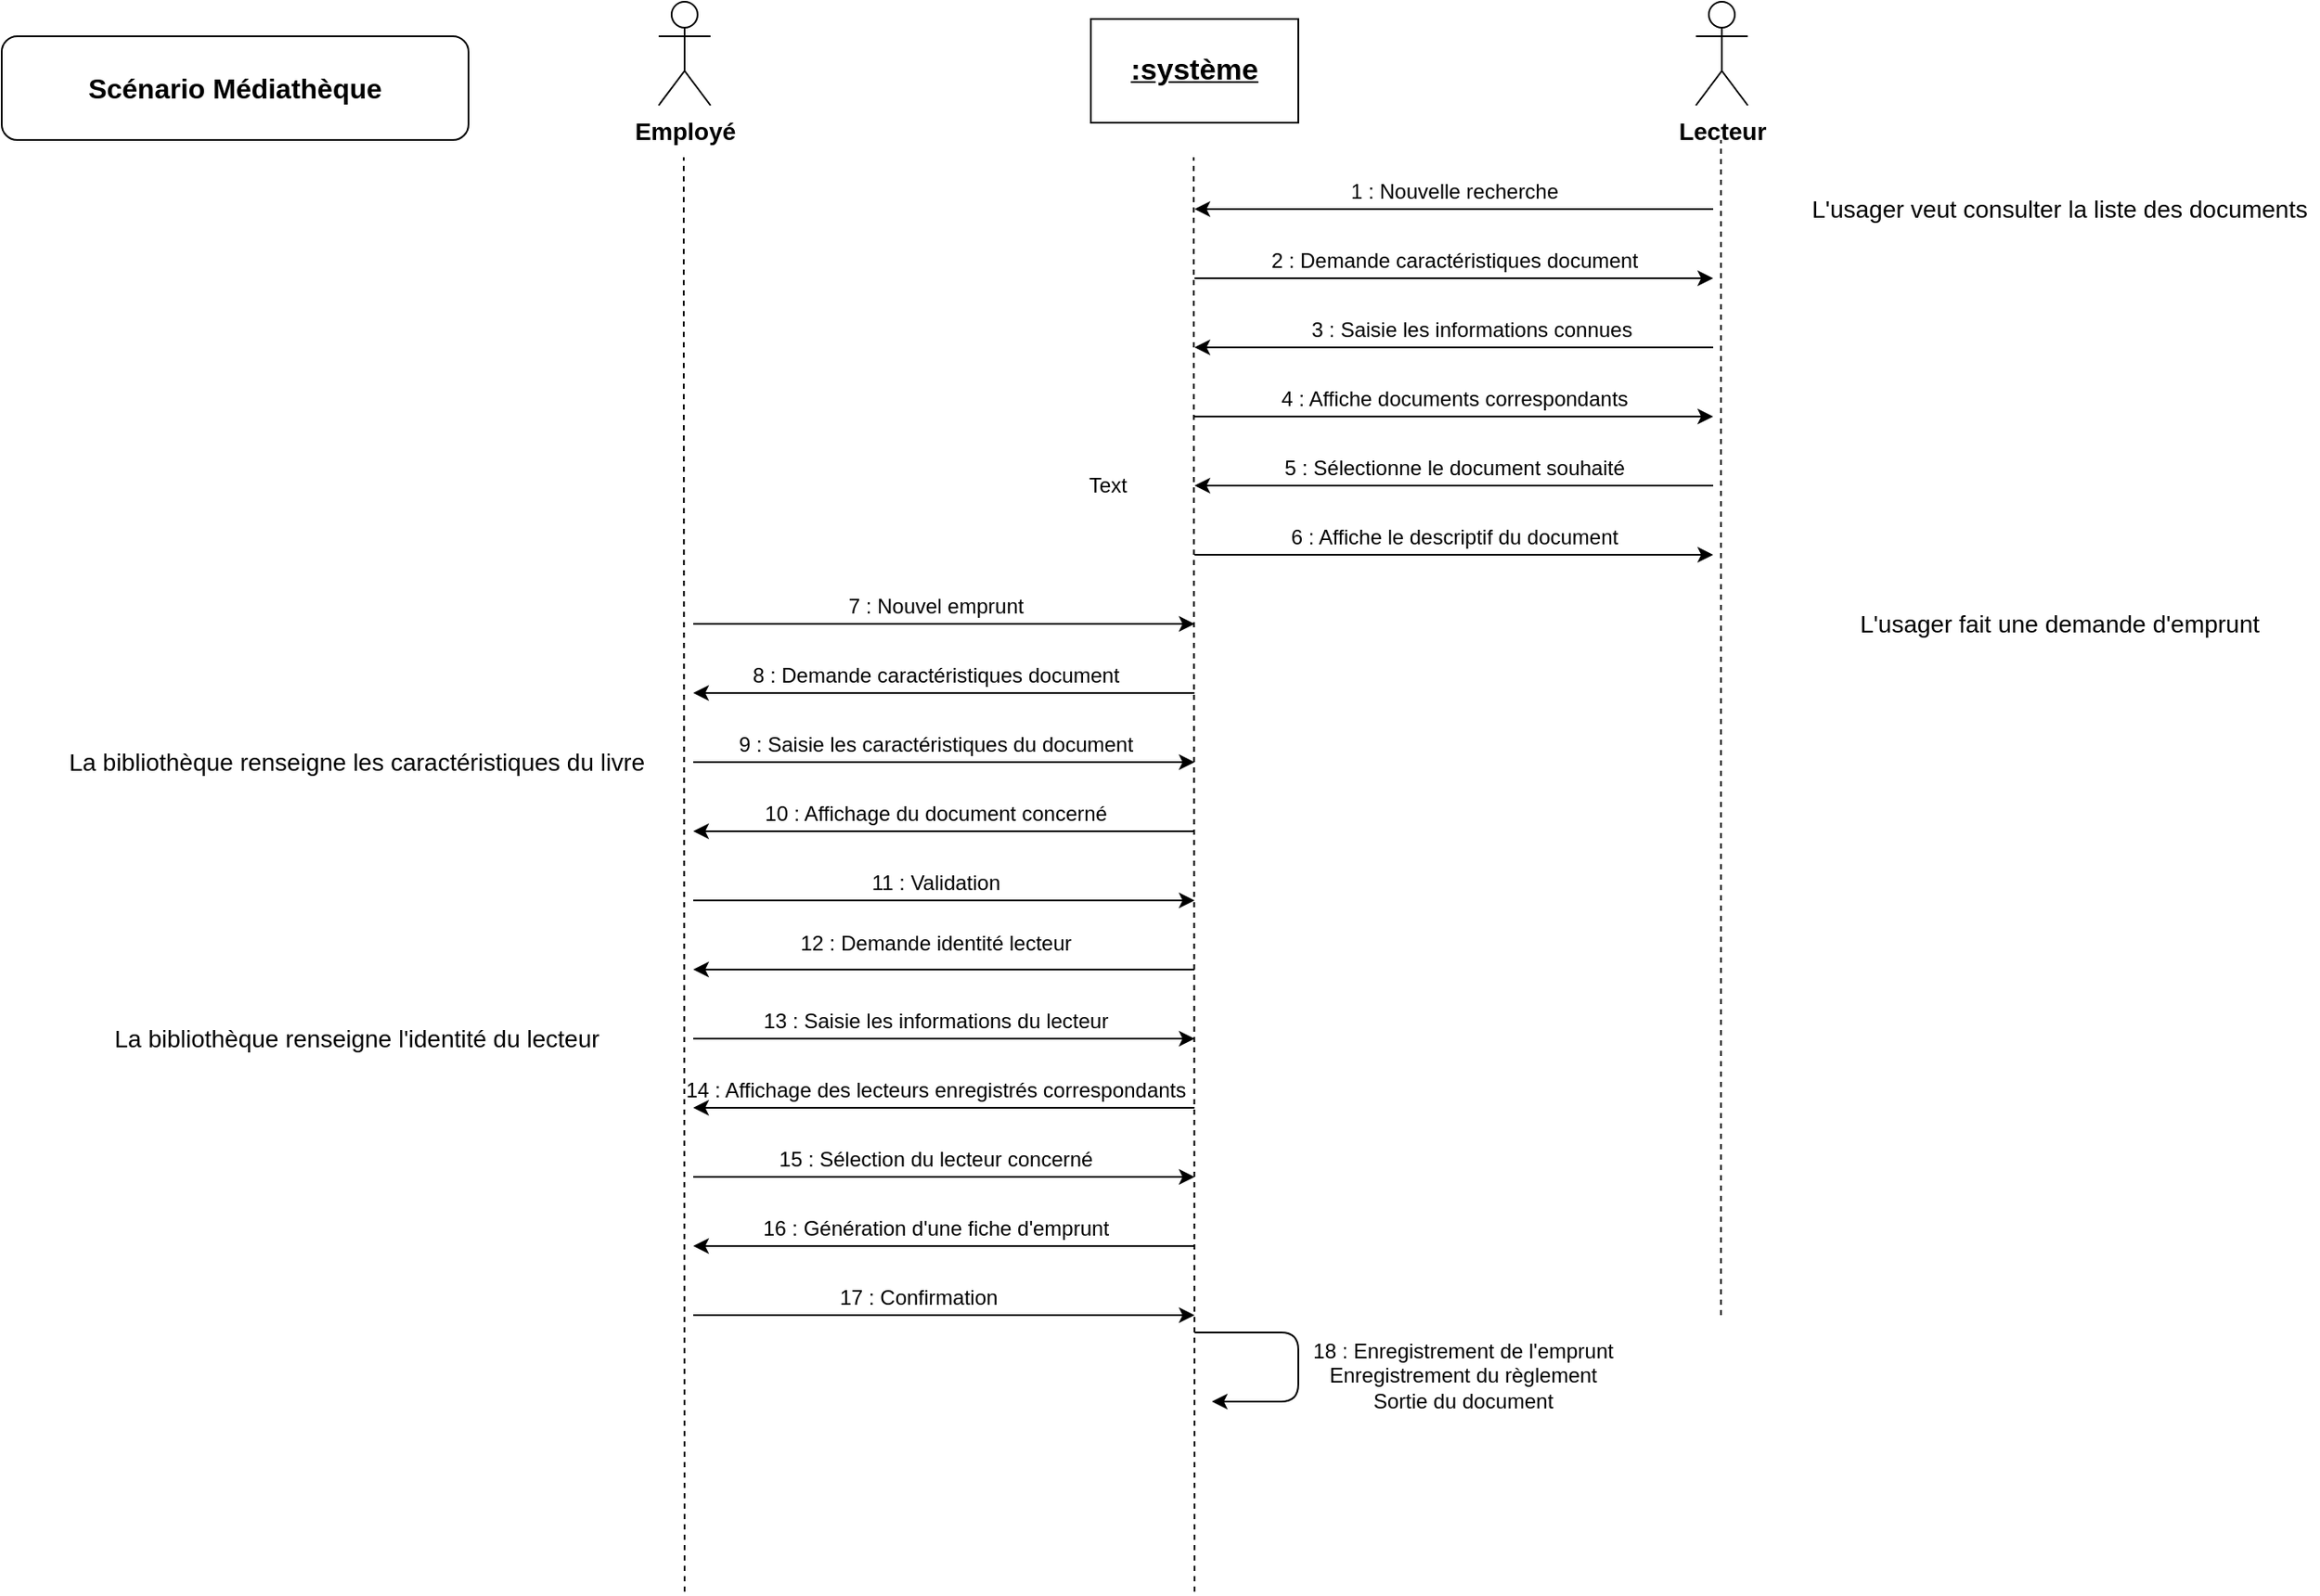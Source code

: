 <mxfile version="13.6.2" type="device"><diagram id="HIXbMMLBxoH1zSvJh3y3" name="Page-1"><mxGraphModel dx="2249" dy="822" grid="1" gridSize="10" guides="1" tooltips="1" connect="1" arrows="1" fold="1" page="1" pageScale="1" pageWidth="827" pageHeight="1169" math="0" shadow="0"><root><mxCell id="0"/><mxCell id="1" parent="0"/><mxCell id="MbnFXCtyj7MtMAaC2h0o-1" value="" style="endArrow=none;dashed=1;html=1;" edge="1" parent="1"><mxGeometry width="50" height="50" relative="1" as="geometry"><mxPoint x="125" y="960" as="sourcePoint"/><mxPoint x="124.5" y="130" as="targetPoint"/></mxGeometry></mxCell><mxCell id="MbnFXCtyj7MtMAaC2h0o-2" value="" style="endArrow=none;dashed=1;html=1;" edge="1" parent="1"><mxGeometry width="50" height="50" relative="1" as="geometry"><mxPoint x="420" y="960" as="sourcePoint"/><mxPoint x="419.5" y="130" as="targetPoint"/></mxGeometry></mxCell><mxCell id="MbnFXCtyj7MtMAaC2h0o-3" value="&lt;font style=&quot;font-size: 14px&quot;&gt;&lt;b&gt;Employé&lt;/b&gt;&lt;/font&gt;" style="shape=umlActor;verticalLabelPosition=bottom;verticalAlign=top;html=1;outlineConnect=0;" vertex="1" parent="1"><mxGeometry x="110" y="40" width="30" height="60" as="geometry"/></mxCell><mxCell id="MbnFXCtyj7MtMAaC2h0o-6" value="&lt;font style=&quot;font-size: 17px&quot;&gt;&lt;b&gt;&lt;u&gt;:système&lt;/u&gt;&lt;/b&gt;&lt;/font&gt;" style="rounded=0;whiteSpace=wrap;html=1;" vertex="1" parent="1"><mxGeometry x="360" y="50" width="120" height="60" as="geometry"/></mxCell><mxCell id="MbnFXCtyj7MtMAaC2h0o-7" value="" style="endArrow=none;dashed=1;html=1;" edge="1" parent="1"><mxGeometry width="50" height="50" relative="1" as="geometry"><mxPoint x="724.5" y="800" as="sourcePoint"/><mxPoint x="724.5" y="120" as="targetPoint"/></mxGeometry></mxCell><mxCell id="MbnFXCtyj7MtMAaC2h0o-8" value="&lt;font style=&quot;font-size: 14px&quot;&gt;&lt;b&gt;Lecteur&lt;/b&gt;&lt;/font&gt;" style="shape=umlActor;verticalLabelPosition=bottom;verticalAlign=top;html=1;outlineConnect=0;" vertex="1" parent="1"><mxGeometry x="710" y="40" width="30" height="60" as="geometry"/></mxCell><mxCell id="MbnFXCtyj7MtMAaC2h0o-14" value="&lt;font style=&quot;font-size: 14px&quot;&gt;L'usager veut consulter la liste des documents&lt;/font&gt;" style="text;html=1;align=center;verticalAlign=middle;resizable=0;points=[];autosize=1;" vertex="1" parent="1"><mxGeometry x="770" y="150" width="300" height="20" as="geometry"/></mxCell><mxCell id="MbnFXCtyj7MtMAaC2h0o-15" value="" style="endArrow=classic;html=1;" edge="1" parent="1"><mxGeometry width="50" height="50" relative="1" as="geometry"><mxPoint x="720" y="160" as="sourcePoint"/><mxPoint x="420" y="160" as="targetPoint"/></mxGeometry></mxCell><mxCell id="MbnFXCtyj7MtMAaC2h0o-16" value="&lt;font style=&quot;font-size: 12px&quot;&gt;1 : Nouvelle recherche&lt;/font&gt;" style="text;html=1;align=center;verticalAlign=middle;resizable=0;points=[];autosize=1;" vertex="1" parent="1"><mxGeometry x="500" y="140" width="140" height="20" as="geometry"/></mxCell><mxCell id="MbnFXCtyj7MtMAaC2h0o-17" value="" style="endArrow=classic;html=1;" edge="1" parent="1"><mxGeometry width="50" height="50" relative="1" as="geometry"><mxPoint x="420" y="200" as="sourcePoint"/><mxPoint x="720" y="200" as="targetPoint"/></mxGeometry></mxCell><mxCell id="MbnFXCtyj7MtMAaC2h0o-18" value="2 : Demande caractéristiques document" style="text;html=1;align=center;verticalAlign=middle;resizable=0;points=[];autosize=1;" vertex="1" parent="1"><mxGeometry x="455" y="180" width="230" height="20" as="geometry"/></mxCell><mxCell id="MbnFXCtyj7MtMAaC2h0o-19" value="" style="endArrow=classic;html=1;" edge="1" parent="1"><mxGeometry width="50" height="50" relative="1" as="geometry"><mxPoint x="720" y="240" as="sourcePoint"/><mxPoint x="420" y="240" as="targetPoint"/></mxGeometry></mxCell><mxCell id="MbnFXCtyj7MtMAaC2h0o-20" value="3 : Saisie les informations connues" style="text;html=1;align=center;verticalAlign=middle;resizable=0;points=[];autosize=1;" vertex="1" parent="1"><mxGeometry x="480" y="220" width="200" height="20" as="geometry"/></mxCell><mxCell id="MbnFXCtyj7MtMAaC2h0o-21" value="" style="endArrow=classic;html=1;" edge="1" parent="1"><mxGeometry width="50" height="50" relative="1" as="geometry"><mxPoint x="420" y="280" as="sourcePoint"/><mxPoint x="720" y="280" as="targetPoint"/></mxGeometry></mxCell><mxCell id="MbnFXCtyj7MtMAaC2h0o-22" value="4 : Affiche documents correspondants" style="text;html=1;align=center;verticalAlign=middle;resizable=0;points=[];autosize=1;" vertex="1" parent="1"><mxGeometry x="460" y="260" width="220" height="20" as="geometry"/></mxCell><mxCell id="MbnFXCtyj7MtMAaC2h0o-23" value="" style="endArrow=classic;html=1;" edge="1" parent="1"><mxGeometry width="50" height="50" relative="1" as="geometry"><mxPoint x="720" y="320" as="sourcePoint"/><mxPoint x="420" y="320" as="targetPoint"/></mxGeometry></mxCell><mxCell id="MbnFXCtyj7MtMAaC2h0o-24" value="5 : Sélectionne le document souhaité" style="text;html=1;align=center;verticalAlign=middle;resizable=0;points=[];autosize=1;" vertex="1" parent="1"><mxGeometry x="465" y="300" width="210" height="20" as="geometry"/></mxCell><mxCell id="MbnFXCtyj7MtMAaC2h0o-26" value="" style="endArrow=classic;html=1;" edge="1" parent="1"><mxGeometry width="50" height="50" relative="1" as="geometry"><mxPoint x="420" y="360" as="sourcePoint"/><mxPoint x="720" y="360" as="targetPoint"/></mxGeometry></mxCell><mxCell id="MbnFXCtyj7MtMAaC2h0o-27" value="6 : Affiche le descriptif du document" style="text;html=1;align=center;verticalAlign=middle;resizable=0;points=[];autosize=1;" vertex="1" parent="1"><mxGeometry x="470" y="340" width="200" height="20" as="geometry"/></mxCell><mxCell id="MbnFXCtyj7MtMAaC2h0o-28" value="" style="endArrow=classic;html=1;" edge="1" parent="1"><mxGeometry width="50" height="50" relative="1" as="geometry"><mxPoint x="130" y="400" as="sourcePoint"/><mxPoint x="420" y="400" as="targetPoint"/></mxGeometry></mxCell><mxCell id="MbnFXCtyj7MtMAaC2h0o-29" value="&lt;font style=&quot;font-size: 14px&quot;&gt;L'usager fait une demande d'emprunt&lt;/font&gt;" style="text;html=1;align=center;verticalAlign=middle;resizable=0;points=[];autosize=1;" vertex="1" parent="1"><mxGeometry x="795" y="390" width="250" height="20" as="geometry"/></mxCell><mxCell id="MbnFXCtyj7MtMAaC2h0o-30" value="7 : Nouvel emprunt" style="text;html=1;align=center;verticalAlign=middle;resizable=0;points=[];autosize=1;" vertex="1" parent="1"><mxGeometry x="210" y="380" width="120" height="20" as="geometry"/></mxCell><mxCell id="MbnFXCtyj7MtMAaC2h0o-31" value="" style="endArrow=classic;html=1;" edge="1" parent="1"><mxGeometry width="50" height="50" relative="1" as="geometry"><mxPoint x="420" y="440" as="sourcePoint"/><mxPoint x="130" y="440" as="targetPoint"/></mxGeometry></mxCell><mxCell id="MbnFXCtyj7MtMAaC2h0o-32" value="8 : Demande caractéristiques document" style="text;html=1;align=center;verticalAlign=middle;resizable=0;points=[];autosize=1;" vertex="1" parent="1"><mxGeometry x="155" y="420" width="230" height="20" as="geometry"/></mxCell><mxCell id="MbnFXCtyj7MtMAaC2h0o-33" value="" style="endArrow=classic;html=1;" edge="1" parent="1"><mxGeometry width="50" height="50" relative="1" as="geometry"><mxPoint x="130" y="480" as="sourcePoint"/><mxPoint x="420" y="480" as="targetPoint"/></mxGeometry></mxCell><mxCell id="MbnFXCtyj7MtMAaC2h0o-34" value="9 : Saisie les caractéristiques du document" style="text;html=1;align=center;verticalAlign=middle;resizable=0;points=[];autosize=1;" vertex="1" parent="1"><mxGeometry x="150" y="460" width="240" height="20" as="geometry"/></mxCell><mxCell id="MbnFXCtyj7MtMAaC2h0o-35" value="" style="endArrow=classic;html=1;" edge="1" parent="1"><mxGeometry width="50" height="50" relative="1" as="geometry"><mxPoint x="420" y="520" as="sourcePoint"/><mxPoint x="130" y="520" as="targetPoint"/></mxGeometry></mxCell><mxCell id="MbnFXCtyj7MtMAaC2h0o-36" value="10 : Affichage du document concerné" style="text;html=1;align=center;verticalAlign=middle;resizable=0;points=[];autosize=1;" vertex="1" parent="1"><mxGeometry x="165" y="500" width="210" height="20" as="geometry"/></mxCell><mxCell id="MbnFXCtyj7MtMAaC2h0o-38" value="" style="endArrow=classic;html=1;" edge="1" parent="1"><mxGeometry width="50" height="50" relative="1" as="geometry"><mxPoint x="130" y="560" as="sourcePoint"/><mxPoint x="420" y="560" as="targetPoint"/></mxGeometry></mxCell><mxCell id="MbnFXCtyj7MtMAaC2h0o-39" value="11 : Validation" style="text;html=1;align=center;verticalAlign=middle;resizable=0;points=[];autosize=1;" vertex="1" parent="1"><mxGeometry x="225" y="540" width="90" height="20" as="geometry"/></mxCell><mxCell id="MbnFXCtyj7MtMAaC2h0o-40" value="" style="endArrow=classic;html=1;" edge="1" parent="1"><mxGeometry width="50" height="50" relative="1" as="geometry"><mxPoint x="420" y="600" as="sourcePoint"/><mxPoint x="130" y="600" as="targetPoint"/></mxGeometry></mxCell><mxCell id="MbnFXCtyj7MtMAaC2h0o-41" value="12 : Demande identité lecteur" style="text;html=1;align=center;verticalAlign=middle;resizable=0;points=[];autosize=1;" vertex="1" parent="1"><mxGeometry x="185" y="575" width="170" height="20" as="geometry"/></mxCell><mxCell id="MbnFXCtyj7MtMAaC2h0o-42" value="" style="endArrow=classic;html=1;" edge="1" parent="1"><mxGeometry width="50" height="50" relative="1" as="geometry"><mxPoint x="130" y="640" as="sourcePoint"/><mxPoint x="420" y="640" as="targetPoint"/></mxGeometry></mxCell><mxCell id="MbnFXCtyj7MtMAaC2h0o-43" value="13 : Saisie les informations du lecteur" style="text;html=1;align=center;verticalAlign=middle;resizable=0;points=[];autosize=1;" vertex="1" parent="1"><mxGeometry x="165" y="620" width="210" height="20" as="geometry"/></mxCell><mxCell id="MbnFXCtyj7MtMAaC2h0o-44" value="" style="endArrow=classic;html=1;" edge="1" parent="1"><mxGeometry width="50" height="50" relative="1" as="geometry"><mxPoint x="420" y="680" as="sourcePoint"/><mxPoint x="130" y="680" as="targetPoint"/></mxGeometry></mxCell><mxCell id="MbnFXCtyj7MtMAaC2h0o-45" value="14 : Affichage des lecteurs enregistrés correspondants" style="text;html=1;align=center;verticalAlign=middle;resizable=0;points=[];autosize=1;" vertex="1" parent="1"><mxGeometry x="120" y="660" width="300" height="20" as="geometry"/></mxCell><mxCell id="MbnFXCtyj7MtMAaC2h0o-46" value="" style="endArrow=classic;html=1;" edge="1" parent="1"><mxGeometry width="50" height="50" relative="1" as="geometry"><mxPoint x="130" y="720" as="sourcePoint"/><mxPoint x="420" y="720" as="targetPoint"/></mxGeometry></mxCell><mxCell id="MbnFXCtyj7MtMAaC2h0o-47" value="&lt;font style=&quot;font-size: 14px&quot;&gt;La bibliothèque renseigne les caractéristiques du livre&lt;/font&gt;" style="text;html=1;align=center;verticalAlign=middle;resizable=0;points=[];autosize=1;" vertex="1" parent="1"><mxGeometry x="-240" y="470" width="350" height="20" as="geometry"/></mxCell><mxCell id="MbnFXCtyj7MtMAaC2h0o-48" value="&lt;font style=&quot;font-size: 14px&quot;&gt;La bibliothèque renseigne l'identité du lecteur&lt;/font&gt;" style="text;html=1;align=center;verticalAlign=middle;resizable=0;points=[];autosize=1;" vertex="1" parent="1"><mxGeometry x="-215" y="630" width="300" height="20" as="geometry"/></mxCell><mxCell id="MbnFXCtyj7MtMAaC2h0o-49" value="15 : Sélection du lecteur concerné" style="text;html=1;align=center;verticalAlign=middle;resizable=0;points=[];autosize=1;" vertex="1" parent="1"><mxGeometry x="170" y="700" width="200" height="20" as="geometry"/></mxCell><mxCell id="MbnFXCtyj7MtMAaC2h0o-50" value="" style="endArrow=classic;html=1;" edge="1" parent="1"><mxGeometry width="50" height="50" relative="1" as="geometry"><mxPoint x="420" y="760" as="sourcePoint"/><mxPoint x="130" y="760" as="targetPoint"/></mxGeometry></mxCell><mxCell id="MbnFXCtyj7MtMAaC2h0o-51" value="16 : Génération d'une fiche d'emprunt" style="text;html=1;align=center;verticalAlign=middle;resizable=0;points=[];autosize=1;" vertex="1" parent="1"><mxGeometry x="160" y="740" width="220" height="20" as="geometry"/></mxCell><mxCell id="MbnFXCtyj7MtMAaC2h0o-52" value="" style="endArrow=classic;html=1;" edge="1" parent="1"><mxGeometry width="50" height="50" relative="1" as="geometry"><mxPoint x="420" y="810" as="sourcePoint"/><mxPoint x="430" y="850" as="targetPoint"/><Array as="points"><mxPoint x="480" y="810"/><mxPoint x="480" y="850"/></Array></mxGeometry></mxCell><mxCell id="MbnFXCtyj7MtMAaC2h0o-53" value="18 : Enregistrement de l'emprunt&lt;br&gt;Enregistrement du règlement&lt;br&gt;Sortie du document" style="text;html=1;align=center;verticalAlign=middle;resizable=0;points=[];autosize=1;" vertex="1" parent="1"><mxGeometry x="480" y="810" width="190" height="50" as="geometry"/></mxCell><mxCell id="MbnFXCtyj7MtMAaC2h0o-54" value="&lt;font style=&quot;font-size: 16px&quot;&gt;&lt;b&gt;Scénario Médiathèque&lt;/b&gt;&lt;/font&gt;" style="rounded=1;whiteSpace=wrap;html=1;" vertex="1" parent="1"><mxGeometry x="-270" y="60" width="270" height="60" as="geometry"/></mxCell><mxCell id="MbnFXCtyj7MtMAaC2h0o-55" value="Text" style="text;html=1;strokeColor=none;fillColor=none;align=center;verticalAlign=middle;whiteSpace=wrap;rounded=0;" vertex="1" parent="1"><mxGeometry x="350" y="310" width="40" height="20" as="geometry"/></mxCell><mxCell id="MbnFXCtyj7MtMAaC2h0o-56" value="" style="endArrow=classic;html=1;" edge="1" parent="1"><mxGeometry width="50" height="50" relative="1" as="geometry"><mxPoint x="130" y="800" as="sourcePoint"/><mxPoint x="420" y="800" as="targetPoint"/></mxGeometry></mxCell><mxCell id="MbnFXCtyj7MtMAaC2h0o-57" value="17 : Confirmation" style="text;html=1;align=center;verticalAlign=middle;resizable=0;points=[];autosize=1;" vertex="1" parent="1"><mxGeometry x="205" y="780" width="110" height="20" as="geometry"/></mxCell></root></mxGraphModel></diagram></mxfile>
